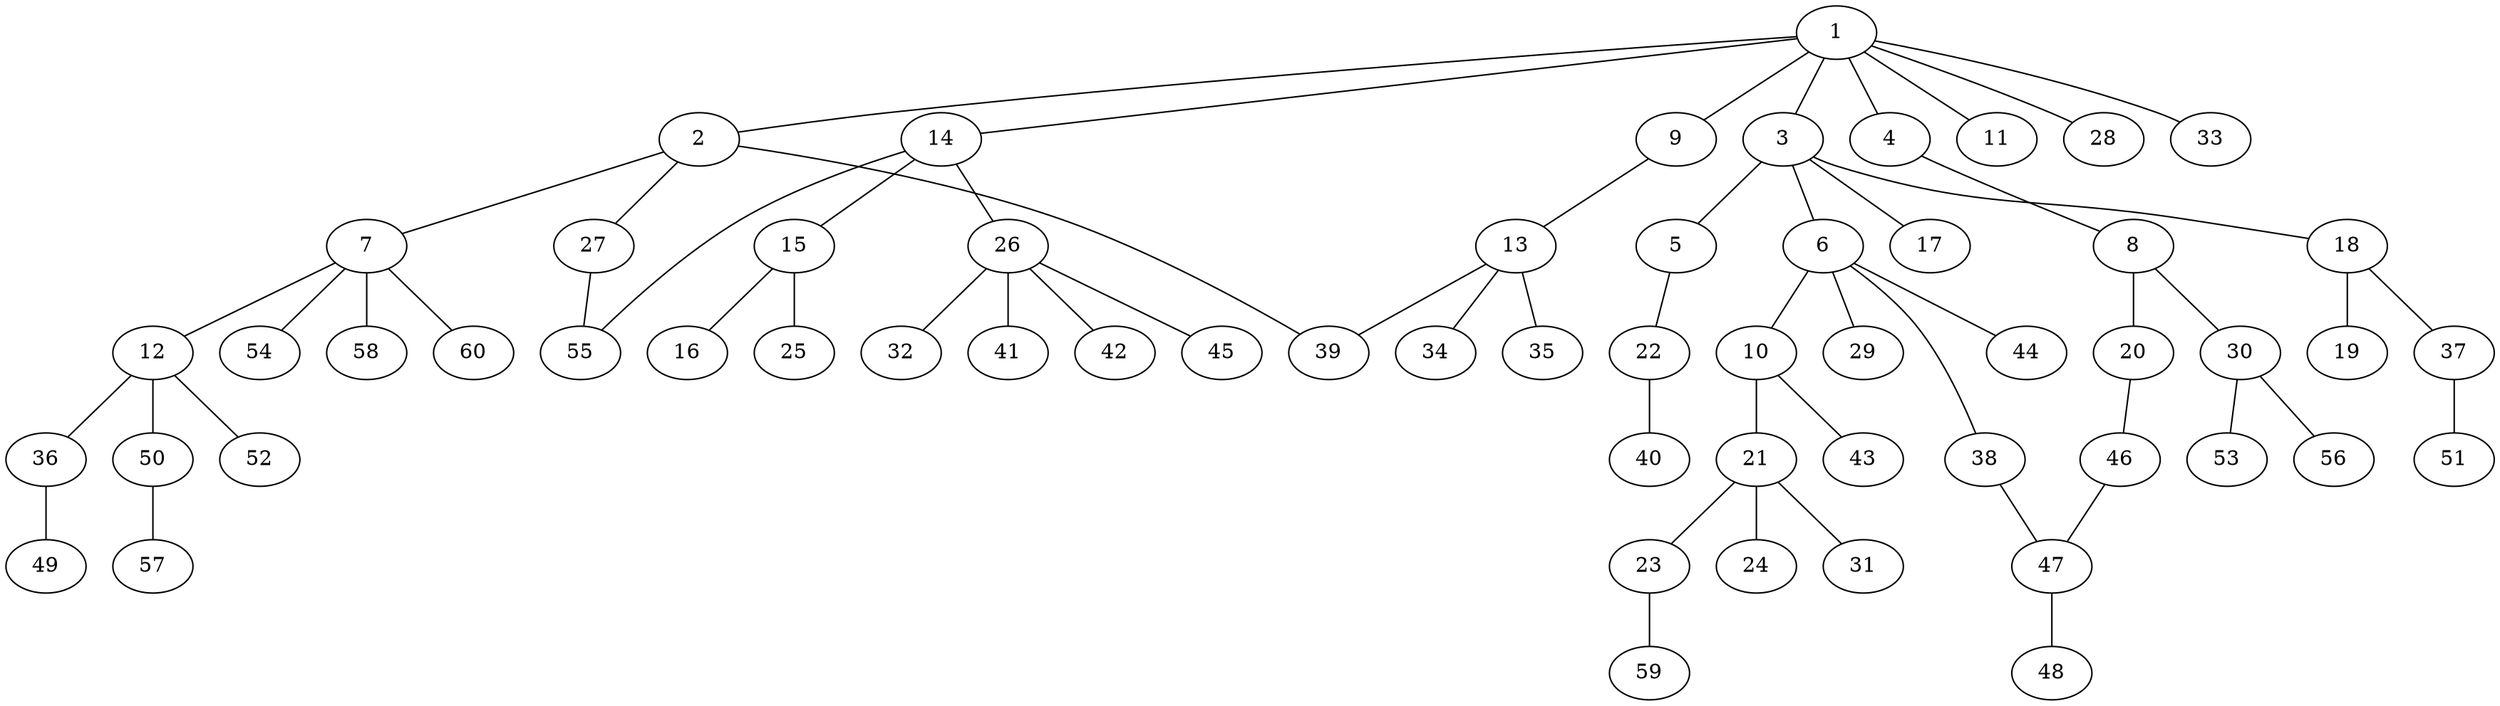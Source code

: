 graph graphname {1--2
1--3
1--4
1--9
1--11
1--14
1--28
1--33
2--7
2--27
2--39
3--5
3--6
3--17
3--18
4--8
5--22
6--10
6--29
6--38
6--44
7--12
7--54
7--58
7--60
8--20
8--30
9--13
10--21
10--43
12--36
12--50
12--52
13--34
13--35
13--39
14--15
14--26
14--55
15--16
15--25
18--19
18--37
20--46
21--23
21--24
21--31
22--40
23--59
26--32
26--41
26--42
26--45
27--55
30--53
30--56
36--49
37--51
38--47
46--47
47--48
50--57
}